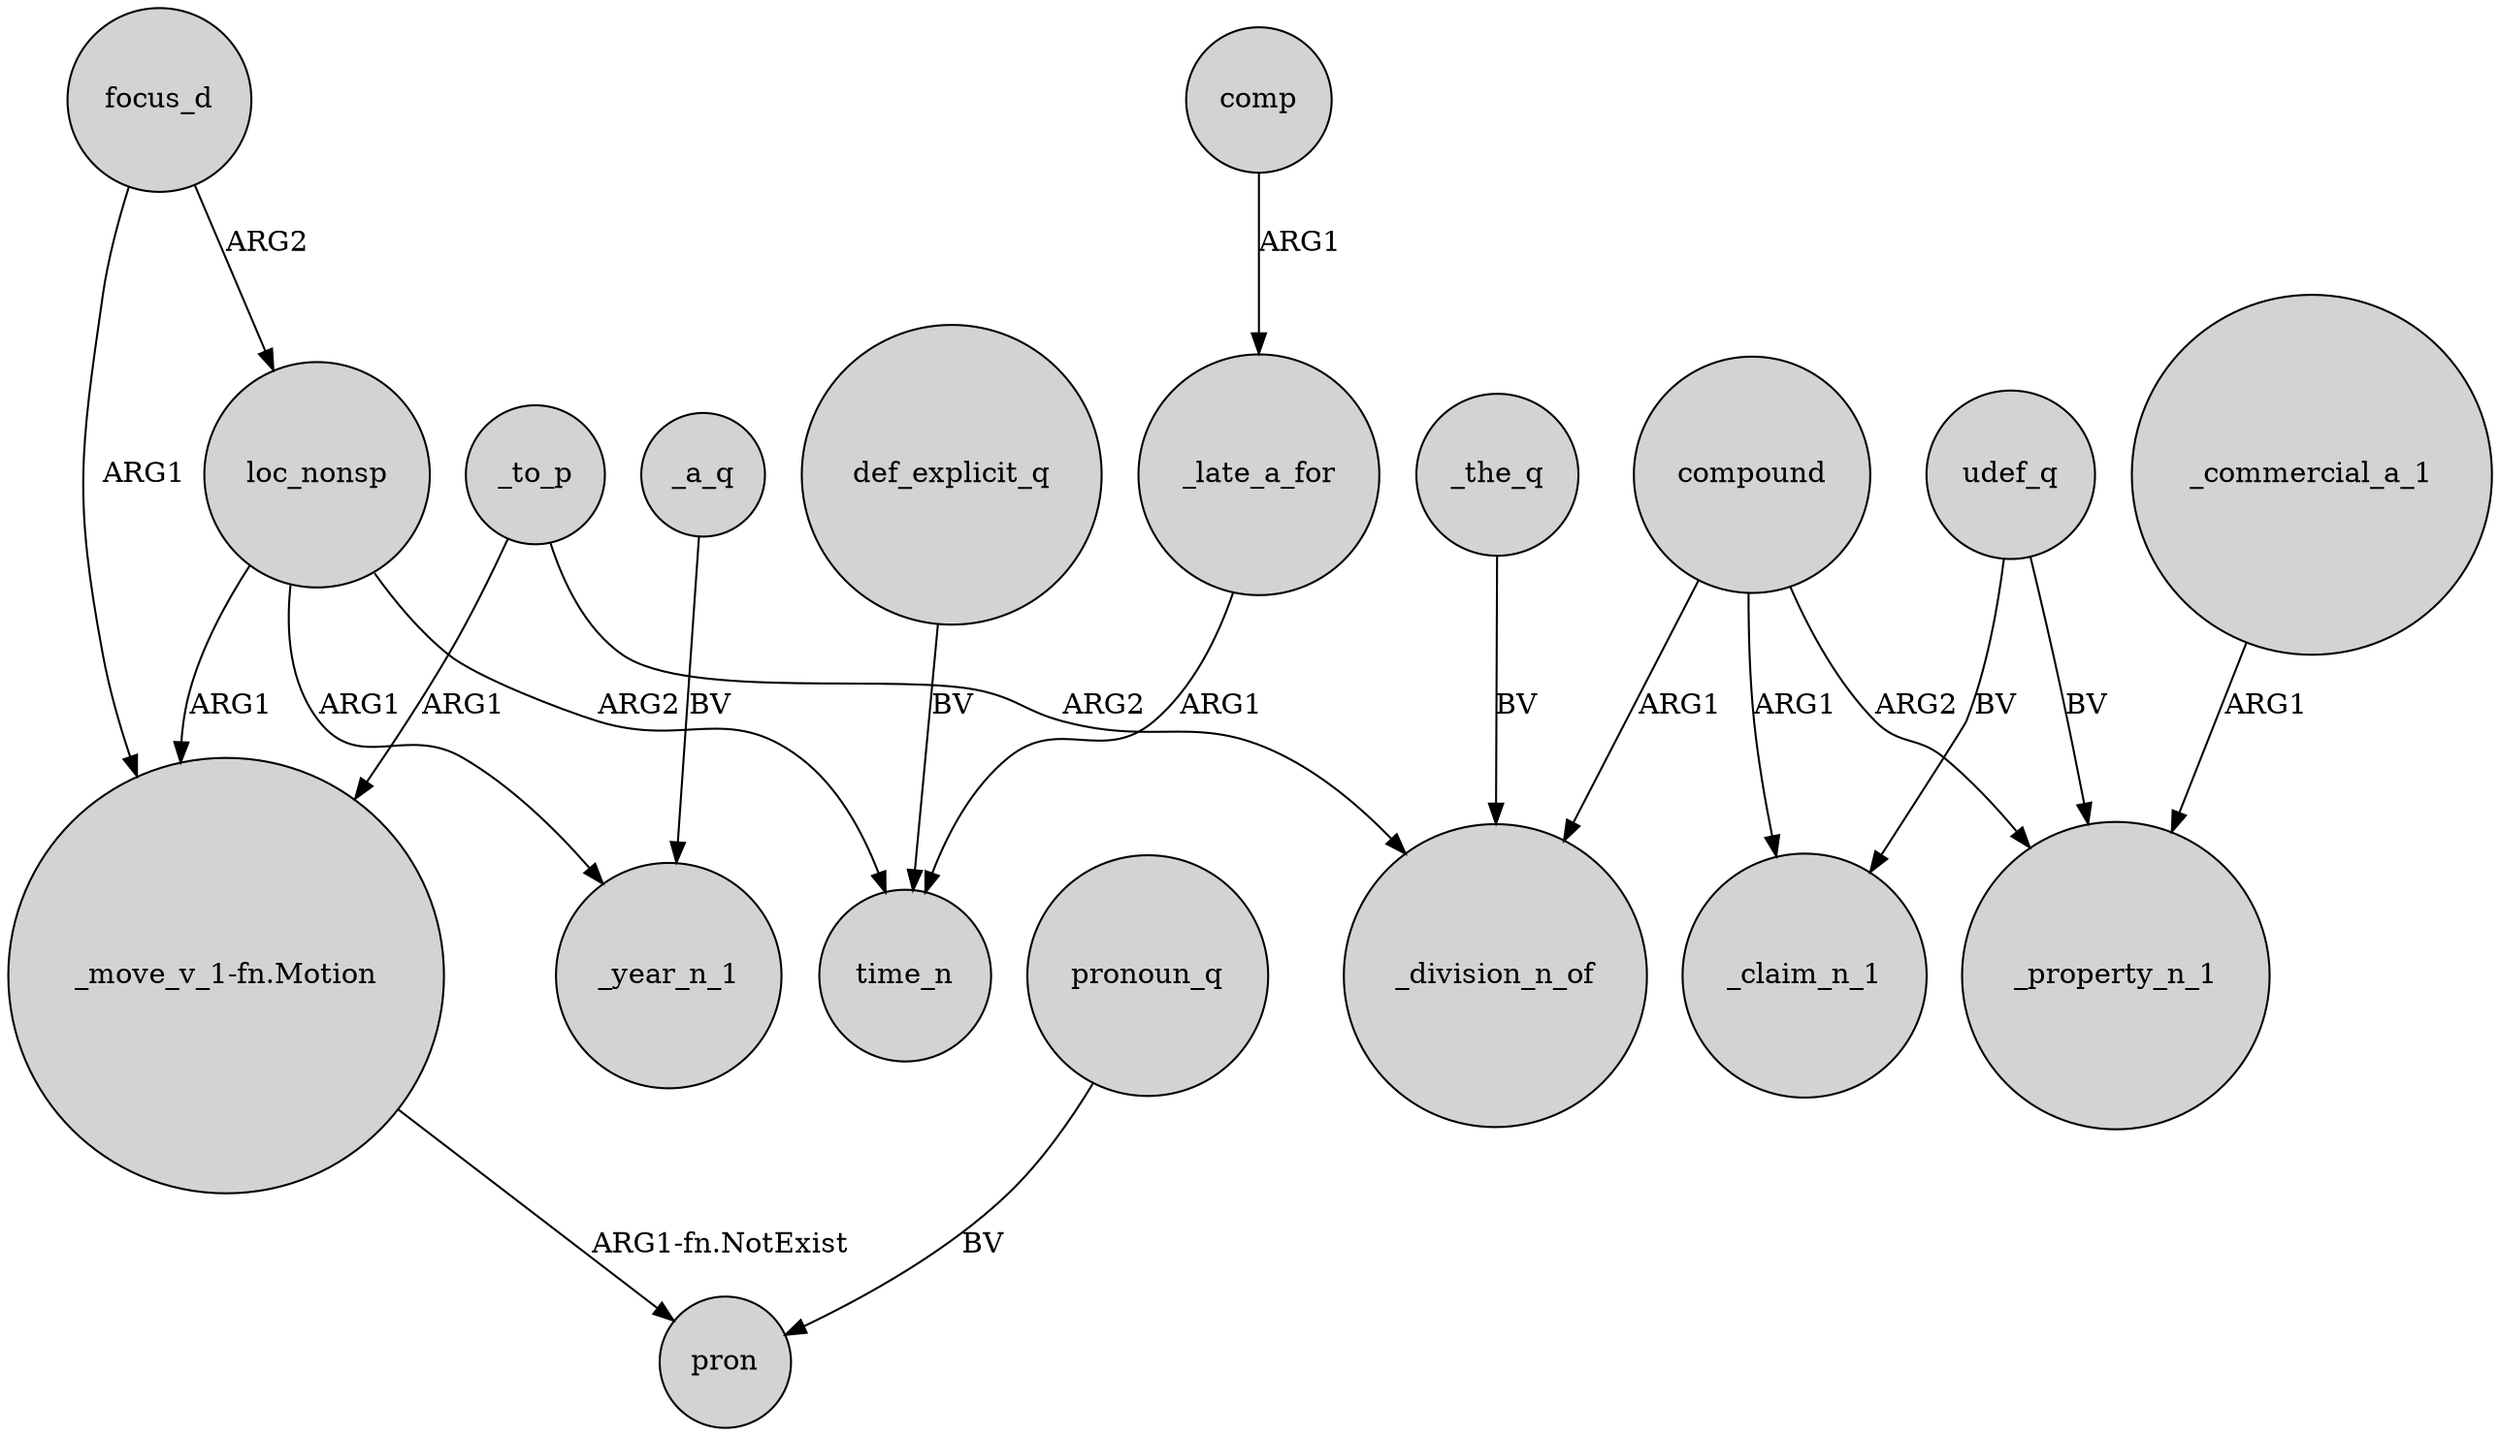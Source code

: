 digraph {
	node [shape=circle style=filled]
	focus_d -> loc_nonsp [label=ARG2]
	comp -> _late_a_for [label=ARG1]
	udef_q -> _claim_n_1 [label=BV]
	def_explicit_q -> time_n [label=BV]
	_to_p -> _division_n_of [label=ARG2]
	loc_nonsp -> _year_n_1 [label=ARG1]
	compound -> _property_n_1 [label=ARG2]
	_to_p -> "_move_v_1-fn.Motion" [label=ARG1]
	"_move_v_1-fn.Motion" -> pron [label="ARG1-fn.NotExist"]
	loc_nonsp -> time_n [label=ARG2]
	pronoun_q -> pron [label=BV]
	compound -> _claim_n_1 [label=ARG1]
	udef_q -> _property_n_1 [label=BV]
	_late_a_for -> time_n [label=ARG1]
	_a_q -> _year_n_1 [label=BV]
	compound -> _division_n_of [label=ARG1]
	loc_nonsp -> "_move_v_1-fn.Motion" [label=ARG1]
	_commercial_a_1 -> _property_n_1 [label=ARG1]
	focus_d -> "_move_v_1-fn.Motion" [label=ARG1]
	_the_q -> _division_n_of [label=BV]
}

